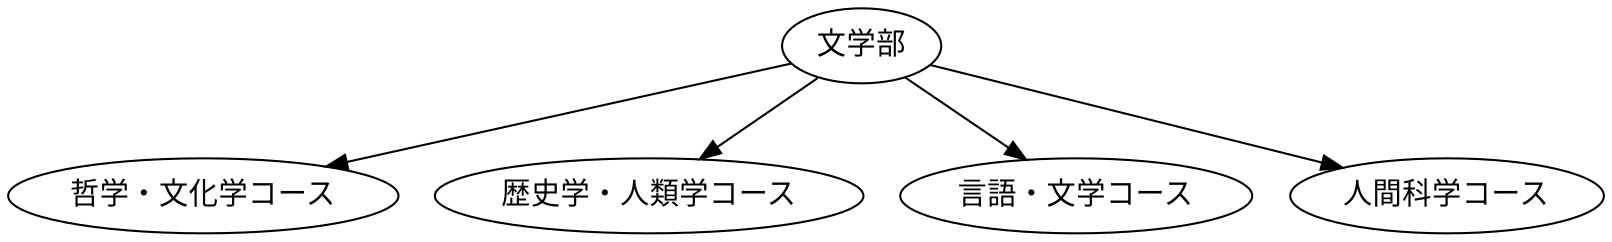 // The Round Table
digraph "hello world" {
	"哲学・文化学コース"
	"歴史学・人類学コース"
	"言語・文学コース"
	"人間科学コース"
	"文学部" -> "哲学・文化学コース"
	"文学部" -> "歴史学・人類学コース"
	"文学部" -> "言語・文学コース"
	"文学部" -> "人間科学コース"
	overlap=false
}
